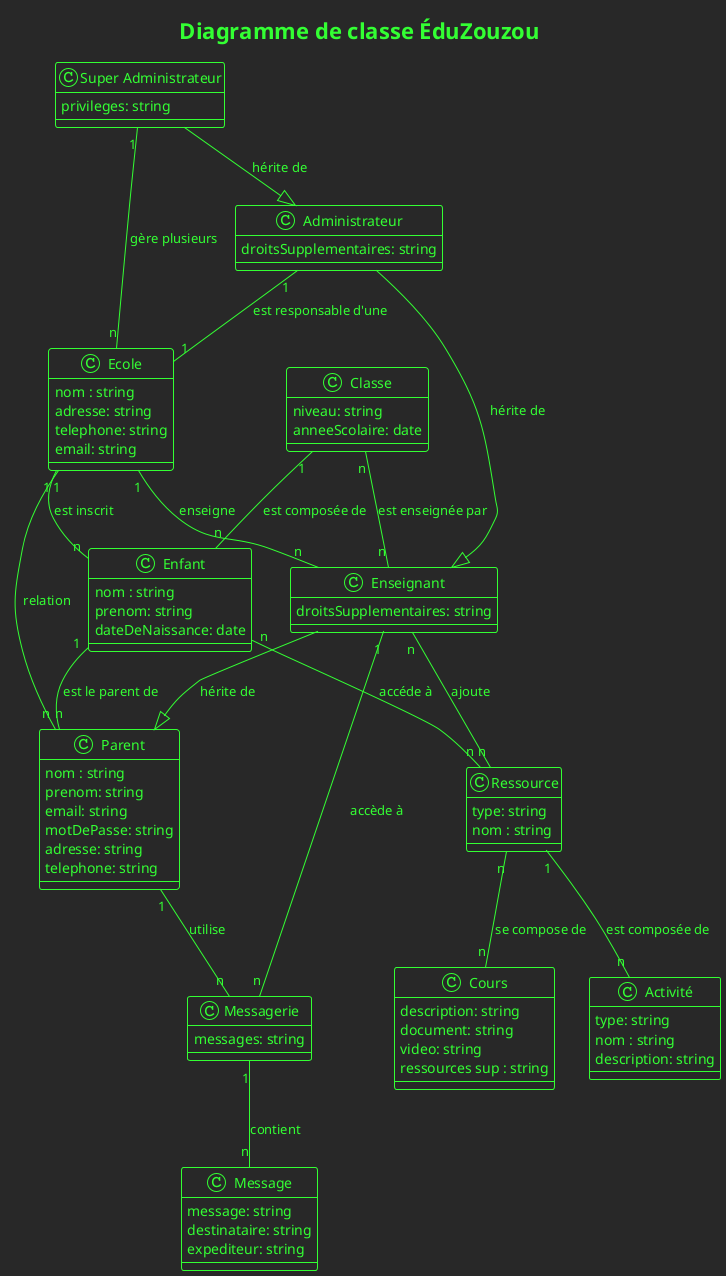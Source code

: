 @startuml
title "Diagramme de classe ÉduZouzou"
!theme crt-green

class E as "Ecole"{
    nom : string
    adresse: string
    telephone: string
    email: string
}

class P as "Parent" {
    nom : string
    prenom: string
    email: string
    motDePasse: string
    adresse: string
    telephone: string
}

class En as "Enfant" {
    nom : string
    prenom: string
    dateDeNaissance: date
}

class Es as "Enseignant" {
    droitsSupplementaires: string
}

class Ad as "Administrateur" {
    droitsSupplementaires: string
}

class SA as "Super Administrateur" {
    privileges: string
}

class R as "Ressource" {
    type: string
    nom : string
}

class A as "Activité" {
    type: string
    nom : string
    description: string
}

class C as "Cours" {
    description: string
    document: string
    video: string
    ressources sup : string
}

class Cl as "Classe" {
    niveau: string
    anneeScolaire: date
}

class M as "Messagerie" {
    messages: string
}

class Mess as "Message" {
    message: string
    destinataire: string
    expediteur: string
}


E "1" -- "n" P :  relation
E "1" -- "n" En : est inscrit
E "1" -- "n" Es : enseigne
En "1" -- "n" P : est le parent de
Cl "1" -- "n" En : est composée de
Cl "n" -- "n" Es : est enseignée par
Es "n" -- "n" R : ajoute
R "1" -- "n" A : est composée de
R "n" -- "n" C : se compose de
En "n" -- "n" R : accéde à

Es --|> P : hérite de
Ad --|> Es : hérite de
SA --|> Ad : hérite de

Ad "1" -- "1" E : est responsable d'une
SA "1" - "n" E : gère plusieurs
M "1" -- "n" Mess : contient
P "1" -- "n" M : utilise
Es "1" -- "n" M : accède à

@enduml